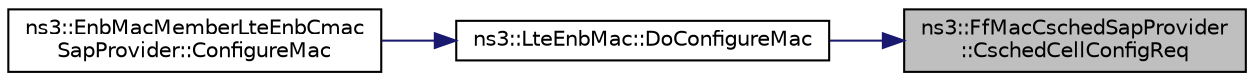digraph "ns3::FfMacCschedSapProvider::CschedCellConfigReq"
{
 // LATEX_PDF_SIZE
  edge [fontname="Helvetica",fontsize="10",labelfontname="Helvetica",labelfontsize="10"];
  node [fontname="Helvetica",fontsize="10",shape=record];
  rankdir="RL";
  Node1 [label="ns3::FfMacCschedSapProvider\l::CschedCellConfigReq",height=0.2,width=0.4,color="black", fillcolor="grey75", style="filled", fontcolor="black",tooltip="CSCHED_CELL_CONFIG_REQ."];
  Node1 -> Node2 [dir="back",color="midnightblue",fontsize="10",style="solid",fontname="Helvetica"];
  Node2 [label="ns3::LteEnbMac::DoConfigureMac",height=0.2,width=0.4,color="black", fillcolor="white", style="filled",URL="$classns3_1_1_lte_enb_mac.html#aa0ac5e013d825daf18f8c54d0f6369f3",tooltip="Configure MAC function."];
  Node2 -> Node3 [dir="back",color="midnightblue",fontsize="10",style="solid",fontname="Helvetica"];
  Node3 [label="ns3::EnbMacMemberLteEnbCmac\lSapProvider::ConfigureMac",height=0.2,width=0.4,color="black", fillcolor="white", style="filled",URL="$classns3_1_1_enb_mac_member_lte_enb_cmac_sap_provider.html#ae263798c46d6fe62e5a45dd6361082fb",tooltip=" "];
}
